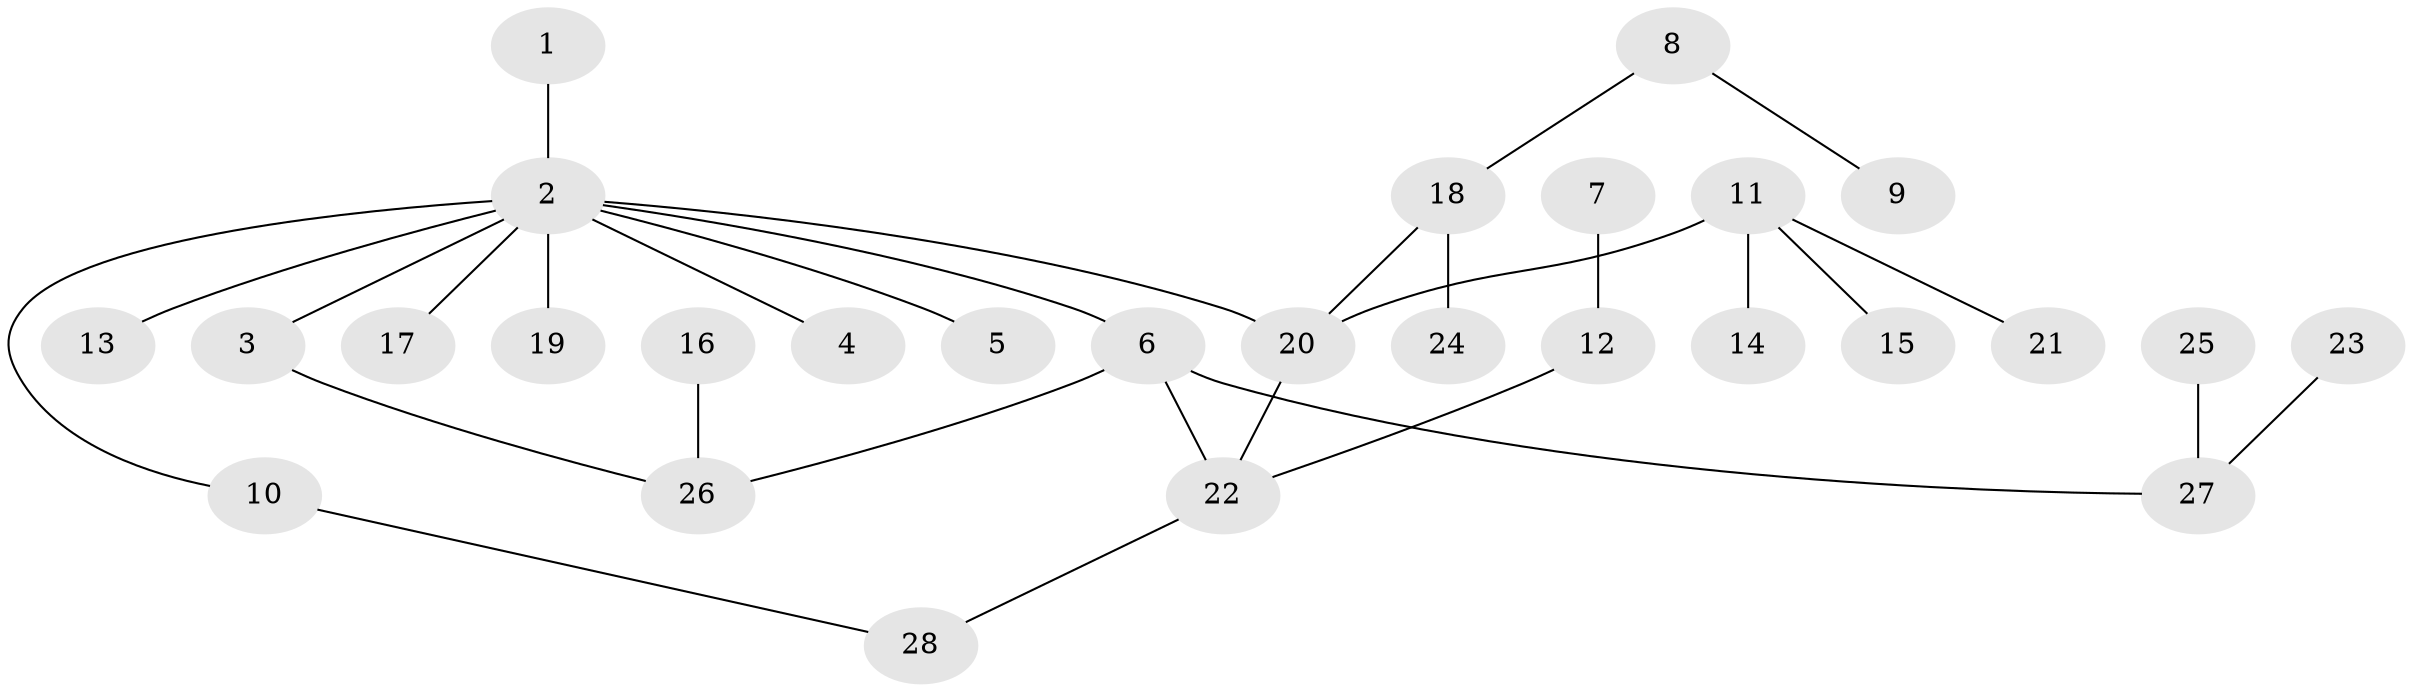 // original degree distribution, {6: 0.03571428571428571, 5: 0.03571428571428571, 4: 0.03571428571428571, 1: 0.44642857142857145, 3: 0.19642857142857142, 2: 0.25}
// Generated by graph-tools (version 1.1) at 2025/49/03/09/25 03:49:19]
// undirected, 28 vertices, 30 edges
graph export_dot {
graph [start="1"]
  node [color=gray90,style=filled];
  1;
  2;
  3;
  4;
  5;
  6;
  7;
  8;
  9;
  10;
  11;
  12;
  13;
  14;
  15;
  16;
  17;
  18;
  19;
  20;
  21;
  22;
  23;
  24;
  25;
  26;
  27;
  28;
  1 -- 2 [weight=1.0];
  2 -- 3 [weight=1.0];
  2 -- 4 [weight=1.0];
  2 -- 5 [weight=1.0];
  2 -- 6 [weight=1.0];
  2 -- 10 [weight=1.0];
  2 -- 13 [weight=1.0];
  2 -- 17 [weight=1.0];
  2 -- 19 [weight=1.0];
  2 -- 20 [weight=1.0];
  3 -- 26 [weight=1.0];
  6 -- 22 [weight=1.0];
  6 -- 26 [weight=1.0];
  6 -- 27 [weight=1.0];
  7 -- 12 [weight=1.0];
  8 -- 9 [weight=1.0];
  8 -- 18 [weight=1.0];
  10 -- 28 [weight=1.0];
  11 -- 14 [weight=1.0];
  11 -- 15 [weight=1.0];
  11 -- 20 [weight=1.0];
  11 -- 21 [weight=1.0];
  12 -- 22 [weight=1.0];
  16 -- 26 [weight=1.0];
  18 -- 20 [weight=1.0];
  18 -- 24 [weight=1.0];
  20 -- 22 [weight=1.0];
  22 -- 28 [weight=1.0];
  23 -- 27 [weight=1.0];
  25 -- 27 [weight=1.0];
}
